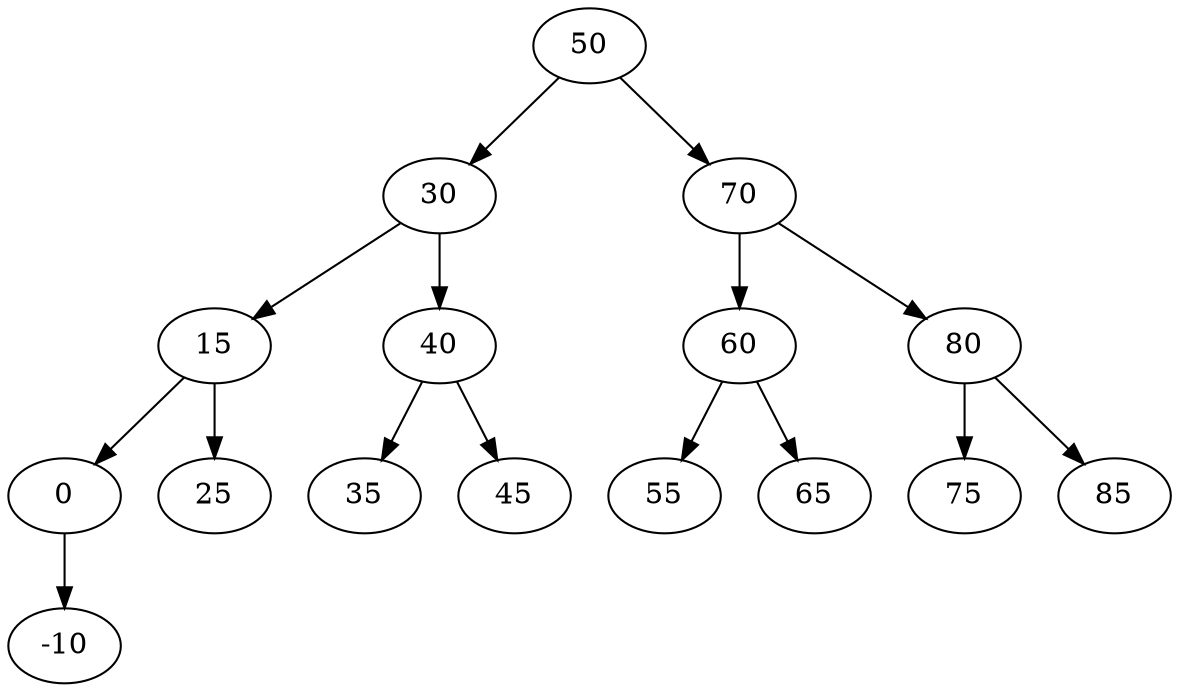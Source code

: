 digraph T {

50->30;
30->15;
15->0;
0->-10;
15->25;
30->40;
40->35;
40->45;
50->70;
70->60;
60->55;
60->65;
70->80;
80->75;
80->85;

}